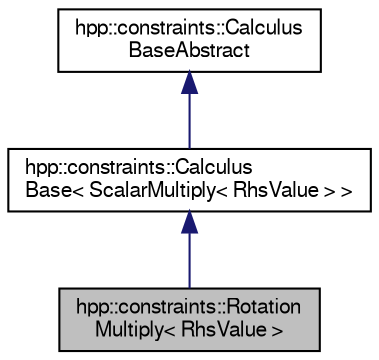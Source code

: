 digraph "hpp::constraints::RotationMultiply&lt; RhsValue &gt;"
{
  edge [fontname="FreeSans",fontsize="10",labelfontname="FreeSans",labelfontsize="10"];
  node [fontname="FreeSans",fontsize="10",shape=record];
  Node1 [label="hpp::constraints::Rotation\lMultiply\< RhsValue \>",height=0.2,width=0.4,color="black", fillcolor="grey75", style="filled" fontcolor="black"];
  Node2 -> Node1 [dir="back",color="midnightblue",fontsize="10",style="solid",fontname="FreeSans"];
  Node2 [label="hpp::constraints::Calculus\lBase\< ScalarMultiply\< RhsValue \> \>",height=0.2,width=0.4,color="black", fillcolor="white", style="filled",URL="$a00002.html"];
  Node3 -> Node2 [dir="back",color="midnightblue",fontsize="10",style="solid",fontname="FreeSans"];
  Node3 [label="hpp::constraints::Calculus\lBaseAbstract",height=0.2,width=0.4,color="black", fillcolor="white", style="filled",URL="$a00003.html",tooltip="Abstract class defining a basic common interface. "];
}
